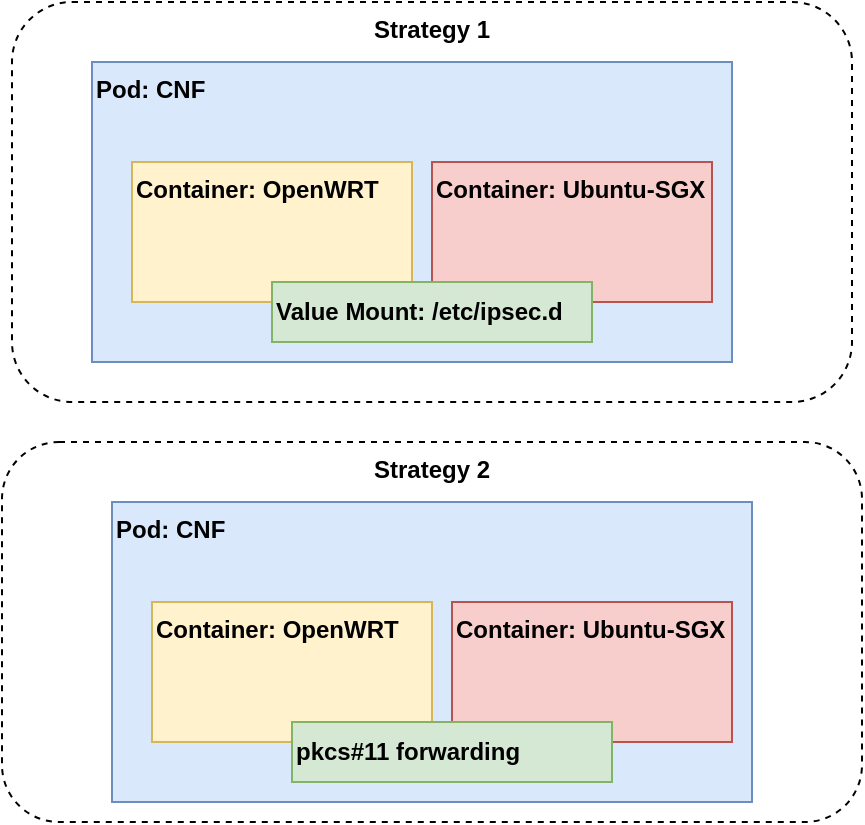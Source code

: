 <mxfile version="16.5.5" type="github">
  <diagram id="pVyiBYiDIqIs_Qr44YTB" name="Page-1">
    <mxGraphModel dx="886" dy="405" grid="0" gridSize="10" guides="1" tooltips="1" connect="1" arrows="1" fold="1" page="1" pageScale="1" pageWidth="850" pageHeight="1100" math="0" shadow="0">
      <root>
        <mxCell id="0" />
        <mxCell id="1" parent="0" />
        <mxCell id="IhZy6Js9nY17kt_XiZze-2" value="Pod: CNF" style="rounded=0;whiteSpace=wrap;html=1;fillColor=#dae8fc;strokeColor=#6c8ebf;align=left;verticalAlign=top;fontStyle=1" parent="1" vertex="1">
          <mxGeometry x="160" y="320" width="320" height="150" as="geometry" />
        </mxCell>
        <mxCell id="IhZy6Js9nY17kt_XiZze-3" value="Container: OpenWRT" style="rounded=0;whiteSpace=wrap;html=1;fillColor=#fff2cc;strokeColor=#d6b656;align=left;verticalAlign=top;fontStyle=1;" parent="1" vertex="1">
          <mxGeometry x="180" y="370" width="140" height="70" as="geometry" />
        </mxCell>
        <mxCell id="IhZy6Js9nY17kt_XiZze-4" value="Container: Ubuntu-SGX" style="rounded=0;whiteSpace=wrap;html=1;fillColor=#f8cecc;strokeColor=#b85450;align=left;verticalAlign=top;fontStyle=1;" parent="1" vertex="1">
          <mxGeometry x="330" y="370" width="140" height="70" as="geometry" />
        </mxCell>
        <mxCell id="IhZy6Js9nY17kt_XiZze-5" value="Value Mount: /etc/ipsec.d" style="rounded=0;whiteSpace=wrap;html=1;fillColor=#d5e8d4;strokeColor=#82b366;align=left;verticalAlign=middle;fontStyle=1" parent="1" vertex="1">
          <mxGeometry x="250" y="430" width="160" height="30" as="geometry" />
        </mxCell>
        <mxCell id="IhZy6Js9nY17kt_XiZze-6" value="Strategy 1" style="rounded=1;whiteSpace=wrap;html=1;dashed=1;fillColor=none;verticalAlign=top;align=center;fontStyle=1" parent="1" vertex="1">
          <mxGeometry x="120" y="290" width="420" height="200" as="geometry" />
        </mxCell>
        <mxCell id="IhZy6Js9nY17kt_XiZze-7" value="Pod: CNF" style="rounded=0;whiteSpace=wrap;html=1;fillColor=#dae8fc;strokeColor=#6c8ebf;align=left;verticalAlign=top;fontStyle=1" parent="1" vertex="1">
          <mxGeometry x="170" y="540" width="320" height="150" as="geometry" />
        </mxCell>
        <mxCell id="IhZy6Js9nY17kt_XiZze-8" value="Container: OpenWRT" style="rounded=0;whiteSpace=wrap;html=1;fillColor=#fff2cc;strokeColor=#d6b656;align=left;verticalAlign=top;fontStyle=1;" parent="1" vertex="1">
          <mxGeometry x="190" y="590" width="140" height="70" as="geometry" />
        </mxCell>
        <mxCell id="IhZy6Js9nY17kt_XiZze-9" value="Container: Ubuntu-SGX" style="rounded=0;whiteSpace=wrap;html=1;fillColor=#f8cecc;strokeColor=#b85450;align=left;verticalAlign=top;fontStyle=1;" parent="1" vertex="1">
          <mxGeometry x="340" y="590" width="140" height="70" as="geometry" />
        </mxCell>
        <mxCell id="IhZy6Js9nY17kt_XiZze-11" value="Strategy 2" style="rounded=1;whiteSpace=wrap;html=1;dashed=1;fillColor=none;verticalAlign=top;align=center;fontStyle=1" parent="1" vertex="1">
          <mxGeometry x="115" y="510" width="430" height="190" as="geometry" />
        </mxCell>
        <mxCell id="IhZy6Js9nY17kt_XiZze-10" value="pkcs#11 forwarding&amp;nbsp;" style="rounded=0;whiteSpace=wrap;html=1;fillColor=#d5e8d4;strokeColor=#82b366;align=left;verticalAlign=middle;fontStyle=1" parent="1" vertex="1">
          <mxGeometry x="260" y="650" width="160" height="30" as="geometry" />
        </mxCell>
      </root>
    </mxGraphModel>
  </diagram>
</mxfile>

